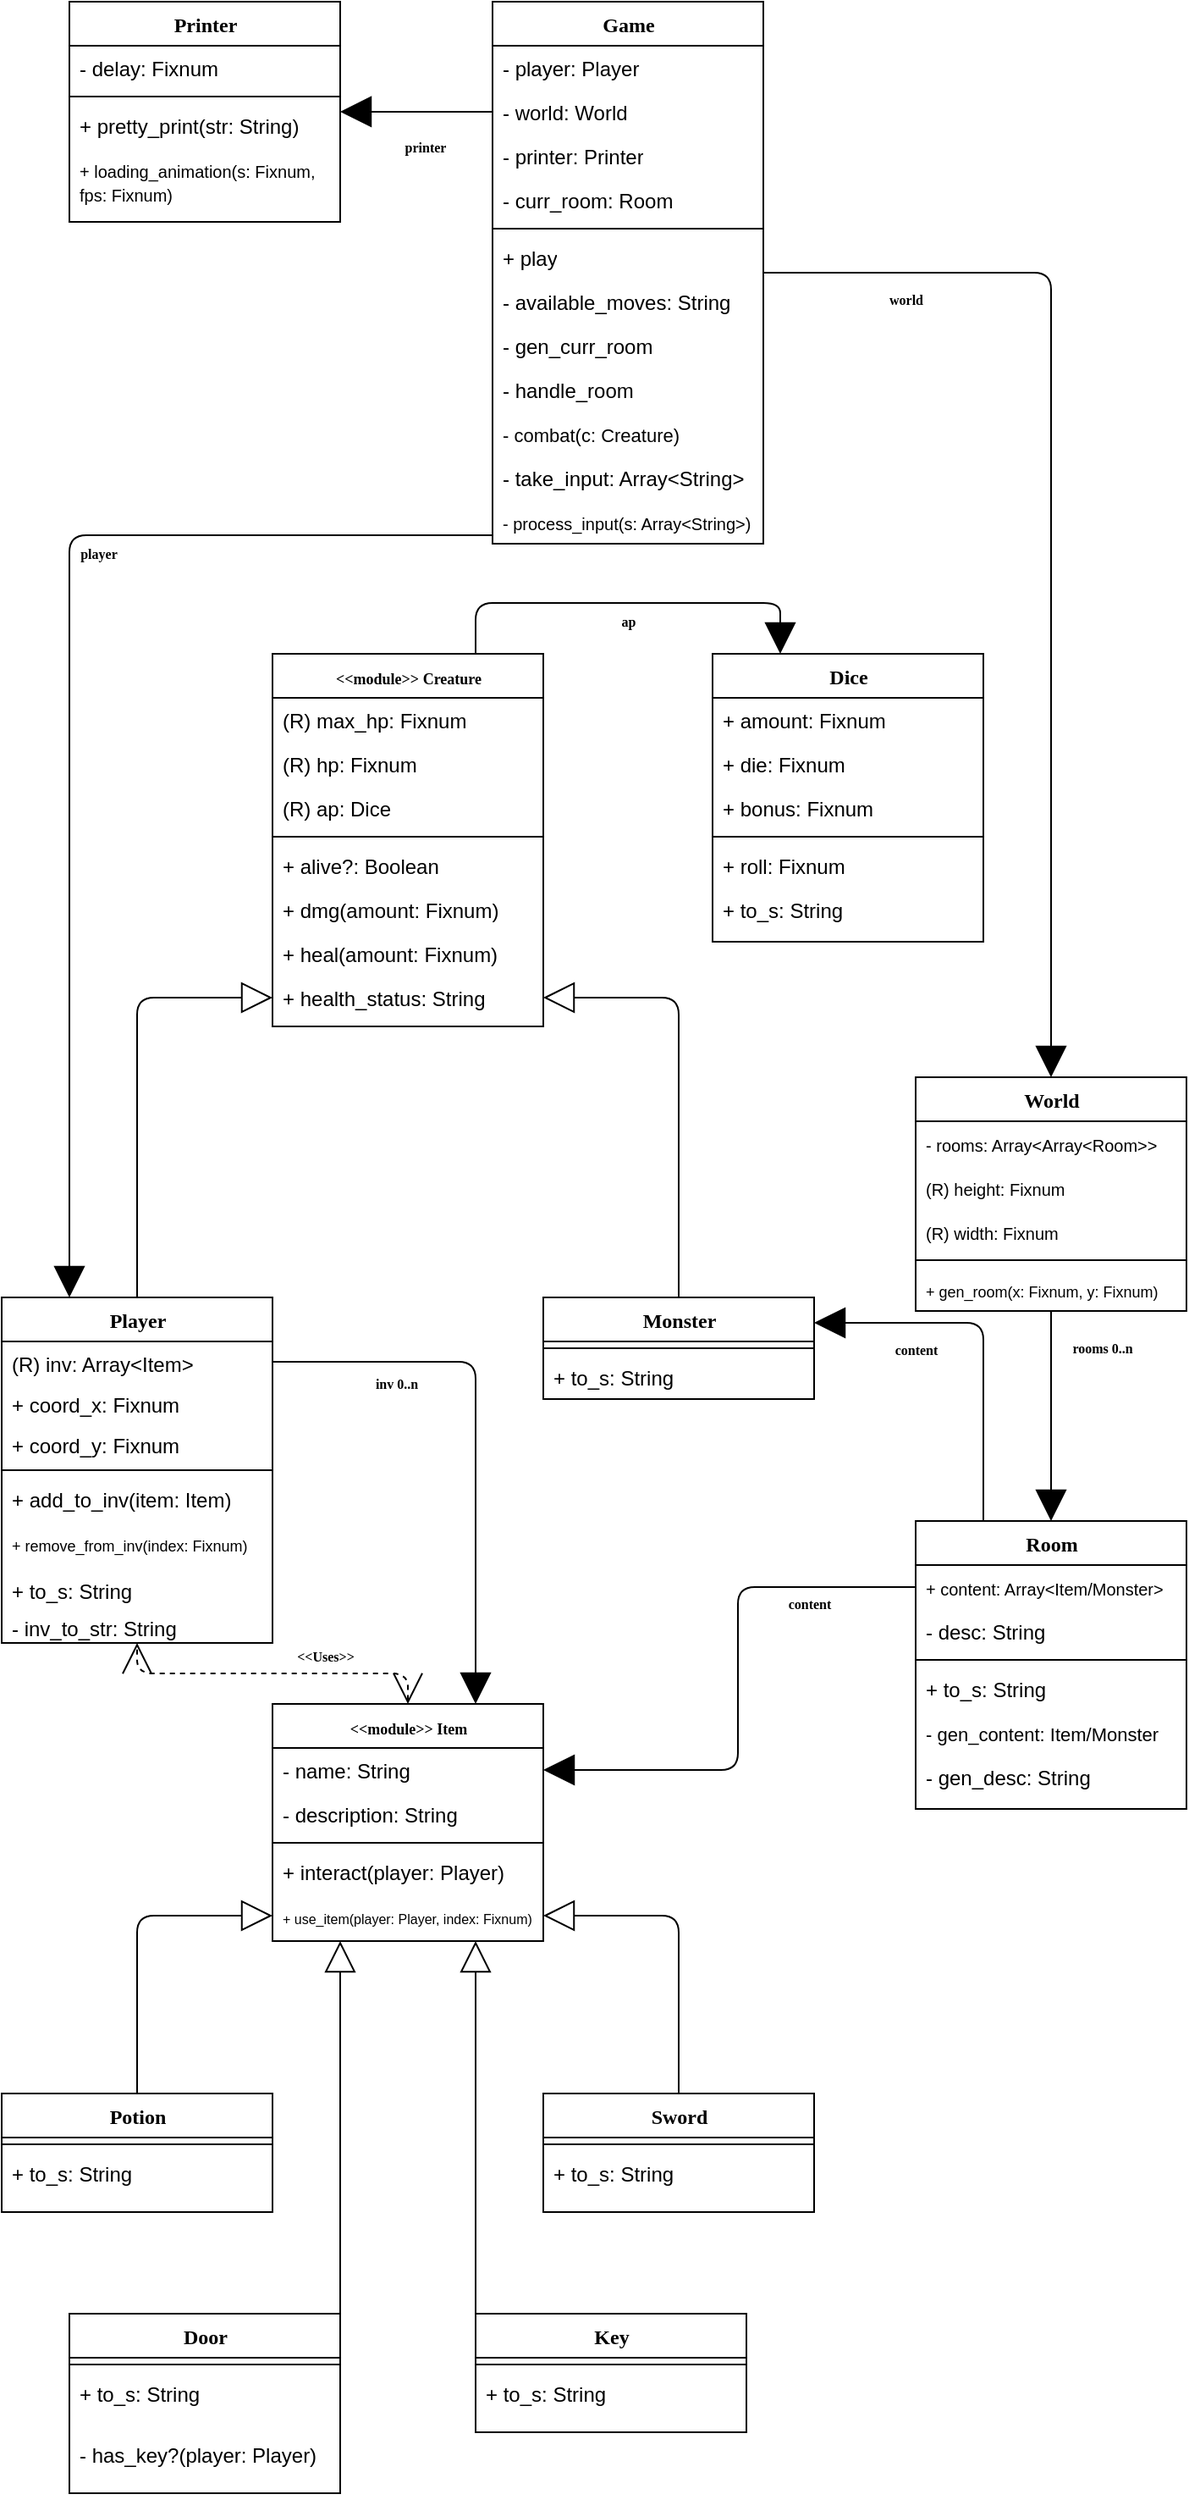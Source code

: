 <mxfile version="14.5.1" type="device"><diagram name="Page-1" id="9f46799a-70d6-7492-0946-bef42562c5a5"><mxGraphModel dx="1185" dy="685" grid="1" gridSize="10" guides="1" tooltips="1" connect="1" arrows="1" fold="1" page="1" pageScale="1" pageWidth="1100" pageHeight="850" background="none" math="0" shadow="0"><root><mxCell id="0"/><mxCell id="1" parent="0"/><mxCell id="byfzOSUpxjj3p3bPX52r-161" value="&lt;font style=&quot;font-size: 8px&quot;&gt;&lt;b&gt;ap&lt;/b&gt;&lt;/font&gt;" style="edgeStyle=orthogonalEdgeStyle;orthogonalLoop=1;jettySize=auto;html=1;exitX=0.75;exitY=0;exitDx=0;exitDy=0;entryX=0.25;entryY=0;entryDx=0;entryDy=0;labelBackgroundColor=none;fontFamily=Verdana;fontSize=12;startFill=0;endArrow=block;endFill=1;startSize=8;endSize=16;" parent="1" source="byfzOSUpxjj3p3bPX52r-2" target="byfzOSUpxjj3p3bPX52r-99" edge="1"><mxGeometry y="-10" relative="1" as="geometry"><mxPoint as="offset"/></mxGeometry></mxCell><mxCell id="byfzOSUpxjj3p3bPX52r-2" value="&lt;font style=&quot;font-size: 9px&quot;&gt;&amp;lt;&amp;lt;module&amp;gt;&amp;gt; Creature&lt;/font&gt;" style="swimlane;html=1;fontStyle=1;align=center;verticalAlign=top;childLayout=stackLayout;horizontal=1;startSize=26;horizontalStack=0;resizeParent=1;resizeLast=0;collapsible=1;marginBottom=0;swimlaneFillColor=#ffffff;rounded=0;shadow=0;comic=0;labelBackgroundColor=none;strokeWidth=1;fillColor=none;fontFamily=Verdana;fontSize=12" parent="1" vertex="1"><mxGeometry x="370" y="890" width="160" height="220" as="geometry"><mxRectangle x="370" y="890" width="120" height="30" as="alternateBounds"/></mxGeometry></mxCell><mxCell id="byfzOSUpxjj3p3bPX52r-3" value="(R) max_hp: Fixnum" style="text;html=1;strokeColor=none;fillColor=none;align=left;verticalAlign=top;spacingLeft=4;spacingRight=4;whiteSpace=wrap;overflow=hidden;rotatable=0;points=[[0,0.5],[1,0.5]];portConstraint=eastwest;" parent="byfzOSUpxjj3p3bPX52r-2" vertex="1"><mxGeometry y="26" width="160" height="26" as="geometry"/></mxCell><mxCell id="byfzOSUpxjj3p3bPX52r-4" value="(R) hp: Fixnum" style="text;html=1;strokeColor=none;fillColor=none;align=left;verticalAlign=top;spacingLeft=4;spacingRight=4;whiteSpace=wrap;overflow=hidden;rotatable=0;points=[[0,0.5],[1,0.5]];portConstraint=eastwest;" parent="byfzOSUpxjj3p3bPX52r-2" vertex="1"><mxGeometry y="52" width="160" height="26" as="geometry"/></mxCell><mxCell id="byfzOSUpxjj3p3bPX52r-11" value="(R) ap: Dice" style="text;html=1;strokeColor=none;fillColor=none;align=left;verticalAlign=top;spacingLeft=4;spacingRight=4;whiteSpace=wrap;overflow=hidden;rotatable=0;points=[[0,0.5],[1,0.5]];portConstraint=eastwest;" parent="byfzOSUpxjj3p3bPX52r-2" vertex="1"><mxGeometry y="78" width="160" height="26" as="geometry"/></mxCell><mxCell id="byfzOSUpxjj3p3bPX52r-5" value="" style="line;html=1;strokeWidth=1;fillColor=none;align=left;verticalAlign=middle;spacingTop=-1;spacingLeft=3;spacingRight=3;rotatable=0;labelPosition=right;points=[];portConstraint=eastwest;" parent="byfzOSUpxjj3p3bPX52r-2" vertex="1"><mxGeometry y="104" width="160" height="8" as="geometry"/></mxCell><mxCell id="byfzOSUpxjj3p3bPX52r-6" value="+ alive?: Boolean" style="text;html=1;strokeColor=none;fillColor=none;align=left;verticalAlign=top;spacingLeft=4;spacingRight=4;whiteSpace=wrap;overflow=hidden;rotatable=0;points=[[0,0.5],[1,0.5]];portConstraint=eastwest;" parent="byfzOSUpxjj3p3bPX52r-2" vertex="1"><mxGeometry y="112" width="160" height="26" as="geometry"/></mxCell><mxCell id="byfzOSUpxjj3p3bPX52r-7" value="+ dmg(amount: Fixnum)" style="text;html=1;strokeColor=none;fillColor=none;align=left;verticalAlign=top;spacingLeft=4;spacingRight=4;whiteSpace=wrap;overflow=hidden;rotatable=0;points=[[0,0.5],[1,0.5]];portConstraint=eastwest;" parent="byfzOSUpxjj3p3bPX52r-2" vertex="1"><mxGeometry y="138" width="160" height="26" as="geometry"/></mxCell><mxCell id="byfzOSUpxjj3p3bPX52r-12" value="+ heal(amount: Fixnum)" style="text;html=1;strokeColor=none;fillColor=none;align=left;verticalAlign=top;spacingLeft=4;spacingRight=4;whiteSpace=wrap;overflow=hidden;rotatable=0;points=[[0,0.5],[1,0.5]];portConstraint=eastwest;" parent="byfzOSUpxjj3p3bPX52r-2" vertex="1"><mxGeometry y="164" width="160" height="26" as="geometry"/></mxCell><mxCell id="byfzOSUpxjj3p3bPX52r-16" value="+ health_status: String" style="text;html=1;strokeColor=none;fillColor=none;align=left;verticalAlign=top;spacingLeft=4;spacingRight=4;whiteSpace=wrap;overflow=hidden;rotatable=0;points=[[0,0.5],[1,0.5]];portConstraint=eastwest;" parent="byfzOSUpxjj3p3bPX52r-2" vertex="1"><mxGeometry y="190" width="160" height="26" as="geometry"/></mxCell><mxCell id="byfzOSUpxjj3p3bPX52r-54" style="edgeStyle=orthogonalEdgeStyle;orthogonalLoop=1;jettySize=auto;html=1;exitX=0.5;exitY=0;exitDx=0;exitDy=0;entryX=0;entryY=0.5;entryDx=0;entryDy=0;labelBackgroundColor=none;fontFamily=Verdana;fontSize=12;startFill=0;endArrow=block;endFill=0;startSize=8;endSize=16;" parent="1" source="byfzOSUpxjj3p3bPX52r-44" target="byfzOSUpxjj3p3bPX52r-16" edge="1"><mxGeometry relative="1" as="geometry"/></mxCell><mxCell id="byfzOSUpxjj3p3bPX52r-44" value="Player" style="swimlane;html=1;fontStyle=1;align=center;verticalAlign=top;childLayout=stackLayout;horizontal=1;startSize=26;horizontalStack=0;resizeParent=1;resizeLast=0;collapsible=1;marginBottom=0;swimlaneFillColor=#ffffff;rounded=0;shadow=0;comic=0;labelBackgroundColor=none;strokeWidth=1;fillColor=none;fontFamily=Verdana;fontSize=12" parent="1" vertex="1"><mxGeometry x="210" y="1270" width="160" height="204" as="geometry"><mxRectangle x="210" y="1270" width="110" height="26" as="alternateBounds"/></mxGeometry></mxCell><mxCell id="byfzOSUpxjj3p3bPX52r-95" value="(R) inv: Array&amp;lt;Item&amp;gt;" style="text;html=1;strokeColor=none;fillColor=none;align=left;verticalAlign=top;spacingLeft=4;spacingRight=4;whiteSpace=wrap;overflow=hidden;rotatable=0;points=[[0,0.5],[1,0.5]];portConstraint=eastwest;" parent="byfzOSUpxjj3p3bPX52r-44" vertex="1"><mxGeometry y="26" width="160" height="24" as="geometry"/></mxCell><mxCell id="byfzOSUpxjj3p3bPX52r-150" value="+ coord_x: Fixnum" style="text;html=1;strokeColor=none;fillColor=none;align=left;verticalAlign=top;spacingLeft=4;spacingRight=4;whiteSpace=wrap;overflow=hidden;rotatable=0;points=[[0,0.5],[1,0.5]];portConstraint=eastwest;" parent="byfzOSUpxjj3p3bPX52r-44" vertex="1"><mxGeometry y="50" width="160" height="24" as="geometry"/></mxCell><mxCell id="byfzOSUpxjj3p3bPX52r-151" value="+ coord_y: Fixnum" style="text;html=1;strokeColor=none;fillColor=none;align=left;verticalAlign=top;spacingLeft=4;spacingRight=4;whiteSpace=wrap;overflow=hidden;rotatable=0;points=[[0,0.5],[1,0.5]];portConstraint=eastwest;" parent="byfzOSUpxjj3p3bPX52r-44" vertex="1"><mxGeometry y="74" width="160" height="24" as="geometry"/></mxCell><mxCell id="byfzOSUpxjj3p3bPX52r-49" value="" style="line;html=1;strokeWidth=1;fillColor=none;align=left;verticalAlign=middle;spacingTop=-1;spacingLeft=3;spacingRight=3;rotatable=0;labelPosition=right;points=[];portConstraint=eastwest;" parent="byfzOSUpxjj3p3bPX52r-44" vertex="1"><mxGeometry y="98" width="160" height="8" as="geometry"/></mxCell><mxCell id="byfzOSUpxjj3p3bPX52r-93" value="+ add_to_inv(item: Item)" style="text;html=1;strokeColor=none;fillColor=none;align=left;verticalAlign=top;spacingLeft=4;spacingRight=4;whiteSpace=wrap;overflow=hidden;rotatable=0;points=[[0,0.5],[1,0.5]];portConstraint=eastwest;" parent="byfzOSUpxjj3p3bPX52r-44" vertex="1"><mxGeometry y="106" width="160" height="26" as="geometry"/></mxCell><mxCell id="byfzOSUpxjj3p3bPX52r-96" value="&lt;font style=&quot;font-size: 9px&quot;&gt;+ remove_from_inv(index: Fixnum)&lt;/font&gt;" style="text;html=1;strokeColor=none;fillColor=none;align=left;verticalAlign=top;spacingLeft=4;spacingRight=4;whiteSpace=wrap;overflow=hidden;rotatable=0;points=[[0,0.5],[1,0.5]];portConstraint=eastwest;" parent="byfzOSUpxjj3p3bPX52r-44" vertex="1"><mxGeometry y="132" width="160" height="28" as="geometry"/></mxCell><mxCell id="byfzOSUpxjj3p3bPX52r-50" value="+ to_s: String" style="text;html=1;strokeColor=none;fillColor=none;align=left;verticalAlign=top;spacingLeft=4;spacingRight=4;whiteSpace=wrap;overflow=hidden;rotatable=0;points=[[0,0.5],[1,0.5]];portConstraint=eastwest;" parent="byfzOSUpxjj3p3bPX52r-44" vertex="1"><mxGeometry y="160" width="160" height="22" as="geometry"/></mxCell><mxCell id="dRWVpi3BD80HJ6a36r3o-6" value="- inv_to_str: String" style="text;html=1;strokeColor=none;fillColor=none;align=left;verticalAlign=top;spacingLeft=4;spacingRight=4;whiteSpace=wrap;overflow=hidden;rotatable=0;points=[[0,0.5],[1,0.5]];portConstraint=eastwest;" vertex="1" parent="byfzOSUpxjj3p3bPX52r-44"><mxGeometry y="182" width="160" height="22" as="geometry"/></mxCell><mxCell id="byfzOSUpxjj3p3bPX52r-56" style="edgeStyle=orthogonalEdgeStyle;orthogonalLoop=1;jettySize=auto;html=1;exitX=0.5;exitY=0;exitDx=0;exitDy=0;entryX=1;entryY=0.5;entryDx=0;entryDy=0;labelBackgroundColor=none;fontFamily=Verdana;fontSize=12;startFill=0;endArrow=block;endFill=0;startSize=8;endSize=16;" parent="1" source="byfzOSUpxjj3p3bPX52r-51" target="byfzOSUpxjj3p3bPX52r-16" edge="1"><mxGeometry relative="1" as="geometry"/></mxCell><mxCell id="byfzOSUpxjj3p3bPX52r-51" value="Monster" style="swimlane;html=1;fontStyle=1;align=center;verticalAlign=top;childLayout=stackLayout;horizontal=1;startSize=26;horizontalStack=0;resizeParent=1;resizeLast=0;collapsible=1;marginBottom=0;swimlaneFillColor=#ffffff;rounded=0;shadow=0;comic=0;labelBackgroundColor=none;strokeWidth=1;fillColor=none;fontFamily=Verdana;fontSize=12" parent="1" vertex="1"><mxGeometry x="530" y="1270" width="160" height="60" as="geometry"><mxRectangle x="530" y="1270" width="110" height="26" as="alternateBounds"/></mxGeometry></mxCell><mxCell id="byfzOSUpxjj3p3bPX52r-52" value="" style="line;html=1;strokeWidth=1;fillColor=none;align=left;verticalAlign=middle;spacingTop=-1;spacingLeft=3;spacingRight=3;rotatable=0;labelPosition=right;points=[];portConstraint=eastwest;" parent="byfzOSUpxjj3p3bPX52r-51" vertex="1"><mxGeometry y="26" width="160" height="8" as="geometry"/></mxCell><mxCell id="byfzOSUpxjj3p3bPX52r-53" value="+ to_s: String" style="text;html=1;strokeColor=none;fillColor=none;align=left;verticalAlign=top;spacingLeft=4;spacingRight=4;whiteSpace=wrap;overflow=hidden;rotatable=0;points=[[0,0.5],[1,0.5]];portConstraint=eastwest;" parent="byfzOSUpxjj3p3bPX52r-51" vertex="1"><mxGeometry y="34" width="160" height="26" as="geometry"/></mxCell><mxCell id="byfzOSUpxjj3p3bPX52r-58" value="&lt;font style=&quot;font-size: 9px&quot;&gt;&amp;lt;&amp;lt;module&amp;gt;&amp;gt; Item&lt;/font&gt;" style="swimlane;html=1;fontStyle=1;align=center;verticalAlign=top;childLayout=stackLayout;horizontal=1;startSize=26;horizontalStack=0;resizeParent=1;resizeLast=0;collapsible=1;marginBottom=0;swimlaneFillColor=#ffffff;rounded=0;shadow=0;comic=0;labelBackgroundColor=none;strokeWidth=1;fillColor=none;fontFamily=Verdana;fontSize=12" parent="1" vertex="1"><mxGeometry x="370" y="1510" width="160" height="140" as="geometry"><mxRectangle x="370" y="1500" width="120" height="30" as="alternateBounds"/></mxGeometry></mxCell><mxCell id="byfzOSUpxjj3p3bPX52r-59" value="- name: String" style="text;html=1;strokeColor=none;fillColor=none;align=left;verticalAlign=top;spacingLeft=4;spacingRight=4;whiteSpace=wrap;overflow=hidden;rotatable=0;points=[[0,0.5],[1,0.5]];portConstraint=eastwest;" parent="byfzOSUpxjj3p3bPX52r-58" vertex="1"><mxGeometry y="26" width="160" height="26" as="geometry"/></mxCell><mxCell id="byfzOSUpxjj3p3bPX52r-60" value="- description: String" style="text;html=1;strokeColor=none;fillColor=none;align=left;verticalAlign=top;spacingLeft=4;spacingRight=4;whiteSpace=wrap;overflow=hidden;rotatable=0;points=[[0,0.5],[1,0.5]];portConstraint=eastwest;" parent="byfzOSUpxjj3p3bPX52r-58" vertex="1"><mxGeometry y="52" width="160" height="26" as="geometry"/></mxCell><mxCell id="byfzOSUpxjj3p3bPX52r-62" value="" style="line;html=1;strokeWidth=1;fillColor=none;align=left;verticalAlign=middle;spacingTop=-1;spacingLeft=3;spacingRight=3;rotatable=0;labelPosition=right;points=[];portConstraint=eastwest;" parent="byfzOSUpxjj3p3bPX52r-58" vertex="1"><mxGeometry y="78" width="160" height="8" as="geometry"/></mxCell><mxCell id="byfzOSUpxjj3p3bPX52r-63" value="+ interact(player: Player)" style="text;html=1;strokeColor=none;fillColor=none;align=left;verticalAlign=top;spacingLeft=4;spacingRight=4;whiteSpace=wrap;overflow=hidden;rotatable=0;points=[[0,0.5],[1,0.5]];portConstraint=eastwest;" parent="byfzOSUpxjj3p3bPX52r-58" vertex="1"><mxGeometry y="86" width="160" height="26" as="geometry"/></mxCell><mxCell id="byfzOSUpxjj3p3bPX52r-64" value="&lt;font style=&quot;font-size: 8px&quot;&gt;+ use_item(player: Player, index: Fixnum)&lt;/font&gt;" style="text;html=1;strokeColor=none;fillColor=none;align=left;verticalAlign=top;spacingLeft=4;spacingRight=4;whiteSpace=wrap;overflow=hidden;rotatable=0;points=[[0,0.5],[1,0.5]];portConstraint=eastwest;" parent="byfzOSUpxjj3p3bPX52r-58" vertex="1"><mxGeometry y="112" width="160" height="26" as="geometry"/></mxCell><mxCell id="byfzOSUpxjj3p3bPX52r-79" style="edgeStyle=orthogonalEdgeStyle;orthogonalLoop=1;jettySize=auto;html=1;exitX=0.5;exitY=0;exitDx=0;exitDy=0;entryX=0;entryY=0.5;entryDx=0;entryDy=0;labelBackgroundColor=none;fontFamily=Verdana;fontSize=12;startFill=0;endArrow=block;endFill=0;startSize=8;endSize=16;" parent="1" source="byfzOSUpxjj3p3bPX52r-71" target="byfzOSUpxjj3p3bPX52r-64" edge="1"><mxGeometry relative="1" as="geometry"/></mxCell><mxCell id="byfzOSUpxjj3p3bPX52r-71" value="Potion" style="swimlane;html=1;fontStyle=1;align=center;verticalAlign=top;childLayout=stackLayout;horizontal=1;startSize=26;horizontalStack=0;resizeParent=1;resizeLast=0;collapsible=1;marginBottom=0;swimlaneFillColor=#ffffff;rounded=0;shadow=0;comic=0;labelBackgroundColor=none;strokeWidth=1;fillColor=none;fontFamily=Verdana;fontSize=12" parent="1" vertex="1"><mxGeometry x="210" y="1740" width="160" height="70" as="geometry"><mxRectangle x="210" y="1740" width="110" height="26" as="alternateBounds"/></mxGeometry></mxCell><mxCell id="byfzOSUpxjj3p3bPX52r-72" value="" style="line;html=1;strokeWidth=1;fillColor=none;align=left;verticalAlign=middle;spacingTop=-1;spacingLeft=3;spacingRight=3;rotatable=0;labelPosition=right;points=[];portConstraint=eastwest;" parent="byfzOSUpxjj3p3bPX52r-71" vertex="1"><mxGeometry y="26" width="160" height="8" as="geometry"/></mxCell><mxCell id="byfzOSUpxjj3p3bPX52r-73" value="+ to_s: String" style="text;html=1;strokeColor=none;fillColor=none;align=left;verticalAlign=top;spacingLeft=4;spacingRight=4;whiteSpace=wrap;overflow=hidden;rotatable=0;points=[[0,0.5],[1,0.5]];portConstraint=eastwest;" parent="byfzOSUpxjj3p3bPX52r-71" vertex="1"><mxGeometry y="34" width="160" height="36" as="geometry"/></mxCell><mxCell id="byfzOSUpxjj3p3bPX52r-80" style="edgeStyle=orthogonalEdgeStyle;orthogonalLoop=1;jettySize=auto;html=1;exitX=0.5;exitY=0;exitDx=0;exitDy=0;entryX=1;entryY=0.5;entryDx=0;entryDy=0;labelBackgroundColor=none;fontFamily=Verdana;fontSize=12;startFill=0;endArrow=block;endFill=0;startSize=8;endSize=16;" parent="1" source="byfzOSUpxjj3p3bPX52r-75" target="byfzOSUpxjj3p3bPX52r-64" edge="1"><mxGeometry relative="1" as="geometry"/></mxCell><mxCell id="byfzOSUpxjj3p3bPX52r-75" value="Sword" style="swimlane;html=1;fontStyle=1;align=center;verticalAlign=top;childLayout=stackLayout;horizontal=1;startSize=26;horizontalStack=0;resizeParent=1;resizeLast=0;collapsible=1;marginBottom=0;swimlaneFillColor=#ffffff;rounded=0;shadow=0;comic=0;labelBackgroundColor=none;strokeWidth=1;fillColor=none;fontFamily=Verdana;fontSize=12" parent="1" vertex="1"><mxGeometry x="530" y="1740" width="160" height="70" as="geometry"><mxRectangle x="530" y="1740" width="110" height="26" as="alternateBounds"/></mxGeometry></mxCell><mxCell id="byfzOSUpxjj3p3bPX52r-76" value="" style="line;html=1;strokeWidth=1;fillColor=none;align=left;verticalAlign=middle;spacingTop=-1;spacingLeft=3;spacingRight=3;rotatable=0;labelPosition=right;points=[];portConstraint=eastwest;" parent="byfzOSUpxjj3p3bPX52r-75" vertex="1"><mxGeometry y="26" width="160" height="8" as="geometry"/></mxCell><mxCell id="byfzOSUpxjj3p3bPX52r-77" value="+ to_s: String" style="text;html=1;strokeColor=none;fillColor=none;align=left;verticalAlign=top;spacingLeft=4;spacingRight=4;whiteSpace=wrap;overflow=hidden;rotatable=0;points=[[0,0.5],[1,0.5]];portConstraint=eastwest;" parent="byfzOSUpxjj3p3bPX52r-75" vertex="1"><mxGeometry y="34" width="160" height="36" as="geometry"/></mxCell><mxCell id="byfzOSUpxjj3p3bPX52r-99" value="&lt;font style=&quot;font-size: 12px&quot;&gt;Dice&lt;/font&gt;" style="swimlane;html=1;fontStyle=1;align=center;verticalAlign=top;childLayout=stackLayout;horizontal=1;startSize=26;horizontalStack=0;resizeParent=1;resizeLast=0;collapsible=1;marginBottom=0;swimlaneFillColor=#ffffff;rounded=0;shadow=0;comic=0;labelBackgroundColor=none;strokeWidth=1;fillColor=none;fontFamily=Verdana;fontSize=12" parent="1" vertex="1"><mxGeometry x="630" y="890" width="160" height="170" as="geometry"><mxRectangle x="630" y="890" width="120" height="30" as="alternateBounds"/></mxGeometry></mxCell><mxCell id="byfzOSUpxjj3p3bPX52r-100" value="+ amount: Fixnum" style="text;html=1;strokeColor=none;fillColor=none;align=left;verticalAlign=top;spacingLeft=4;spacingRight=4;whiteSpace=wrap;overflow=hidden;rotatable=0;points=[[0,0.5],[1,0.5]];portConstraint=eastwest;" parent="byfzOSUpxjj3p3bPX52r-99" vertex="1"><mxGeometry y="26" width="160" height="26" as="geometry"/></mxCell><mxCell id="byfzOSUpxjj3p3bPX52r-101" value="+ die: Fixnum" style="text;html=1;strokeColor=none;fillColor=none;align=left;verticalAlign=top;spacingLeft=4;spacingRight=4;whiteSpace=wrap;overflow=hidden;rotatable=0;points=[[0,0.5],[1,0.5]];portConstraint=eastwest;" parent="byfzOSUpxjj3p3bPX52r-99" vertex="1"><mxGeometry y="52" width="160" height="26" as="geometry"/></mxCell><mxCell id="byfzOSUpxjj3p3bPX52r-102" value="+ bonus: Fixnum" style="text;html=1;strokeColor=none;fillColor=none;align=left;verticalAlign=top;spacingLeft=4;spacingRight=4;whiteSpace=wrap;overflow=hidden;rotatable=0;points=[[0,0.5],[1,0.5]];portConstraint=eastwest;" parent="byfzOSUpxjj3p3bPX52r-99" vertex="1"><mxGeometry y="78" width="160" height="26" as="geometry"/></mxCell><mxCell id="byfzOSUpxjj3p3bPX52r-103" value="" style="line;html=1;strokeWidth=1;fillColor=none;align=left;verticalAlign=middle;spacingTop=-1;spacingLeft=3;spacingRight=3;rotatable=0;labelPosition=right;points=[];portConstraint=eastwest;" parent="byfzOSUpxjj3p3bPX52r-99" vertex="1"><mxGeometry y="104" width="160" height="8" as="geometry"/></mxCell><mxCell id="byfzOSUpxjj3p3bPX52r-104" value="+ roll: Fixnum" style="text;html=1;strokeColor=none;fillColor=none;align=left;verticalAlign=top;spacingLeft=4;spacingRight=4;whiteSpace=wrap;overflow=hidden;rotatable=0;points=[[0,0.5],[1,0.5]];portConstraint=eastwest;" parent="byfzOSUpxjj3p3bPX52r-99" vertex="1"><mxGeometry y="112" width="160" height="26" as="geometry"/></mxCell><mxCell id="byfzOSUpxjj3p3bPX52r-105" value="+ to_s: String" style="text;html=1;strokeColor=none;fillColor=none;align=left;verticalAlign=top;spacingLeft=4;spacingRight=4;whiteSpace=wrap;overflow=hidden;rotatable=0;points=[[0,0.5],[1,0.5]];portConstraint=eastwest;" parent="byfzOSUpxjj3p3bPX52r-99" vertex="1"><mxGeometry y="138" width="160" height="26" as="geometry"/></mxCell><mxCell id="byfzOSUpxjj3p3bPX52r-116" value="&lt;font style=&quot;font-size: 8px&quot;&gt;&lt;b&gt;inv 0..n&lt;/b&gt;&lt;/font&gt;" style="edgeStyle=orthogonalEdgeStyle;orthogonalLoop=1;jettySize=auto;html=1;exitX=1;exitY=0.5;exitDx=0;exitDy=0;entryX=0.75;entryY=0;entryDx=0;entryDy=0;labelBackgroundColor=none;fontFamily=Verdana;fontSize=12;startFill=0;endArrow=block;endFill=1;startSize=8;endSize=16;" parent="1" source="byfzOSUpxjj3p3bPX52r-95" target="byfzOSUpxjj3p3bPX52r-58" edge="1"><mxGeometry x="-0.551" y="-12" relative="1" as="geometry"><mxPoint as="offset"/></mxGeometry></mxCell><mxCell id="byfzOSUpxjj3p3bPX52r-125" value="&lt;b&gt;&lt;font style=&quot;font-size: 8px&quot;&gt;content&lt;/font&gt;&lt;/b&gt;" style="edgeStyle=orthogonalEdgeStyle;orthogonalLoop=1;jettySize=auto;html=1;exitX=0.25;exitY=0;exitDx=0;exitDy=0;entryX=1;entryY=0.25;entryDx=0;entryDy=0;labelBackgroundColor=none;fontFamily=Verdana;fontSize=12;startFill=0;endArrow=block;endFill=1;startSize=8;endSize=16;" parent="1" source="byfzOSUpxjj3p3bPX52r-117" target="byfzOSUpxjj3p3bPX52r-51" edge="1"><mxGeometry x="0.447" y="15" relative="1" as="geometry"><mxPoint as="offset"/></mxGeometry></mxCell><mxCell id="byfzOSUpxjj3p3bPX52r-117" value="&lt;font style=&quot;font-size: 12px&quot;&gt;Room&lt;/font&gt;" style="swimlane;html=1;fontStyle=1;align=center;verticalAlign=top;childLayout=stackLayout;horizontal=1;startSize=26;horizontalStack=0;resizeParent=1;resizeLast=0;collapsible=1;marginBottom=0;swimlaneFillColor=#ffffff;rounded=0;shadow=0;comic=0;labelBackgroundColor=none;strokeWidth=1;fillColor=none;fontFamily=Verdana;fontSize=12" parent="1" vertex="1"><mxGeometry x="750" y="1402" width="160" height="170" as="geometry"><mxRectangle x="750" y="1402" width="120" height="30" as="alternateBounds"/></mxGeometry></mxCell><mxCell id="byfzOSUpxjj3p3bPX52r-118" value="&lt;font style=&quot;font-size: 10px&quot;&gt;+ content: Array&amp;lt;Item/Monster&amp;gt;&lt;/font&gt;" style="text;html=1;strokeColor=none;fillColor=none;align=left;verticalAlign=top;spacingLeft=4;spacingRight=4;whiteSpace=wrap;overflow=hidden;rotatable=0;points=[[0,0.5],[1,0.5]];portConstraint=eastwest;" parent="byfzOSUpxjj3p3bPX52r-117" vertex="1"><mxGeometry y="26" width="160" height="26" as="geometry"/></mxCell><mxCell id="byfzOSUpxjj3p3bPX52r-119" value="- desc: String" style="text;html=1;strokeColor=none;fillColor=none;align=left;verticalAlign=top;spacingLeft=4;spacingRight=4;whiteSpace=wrap;overflow=hidden;rotatable=0;points=[[0,0.5],[1,0.5]];portConstraint=eastwest;" parent="byfzOSUpxjj3p3bPX52r-117" vertex="1"><mxGeometry y="52" width="160" height="26" as="geometry"/></mxCell><mxCell id="byfzOSUpxjj3p3bPX52r-121" value="" style="line;html=1;strokeWidth=1;fillColor=none;align=left;verticalAlign=middle;spacingTop=-1;spacingLeft=3;spacingRight=3;rotatable=0;labelPosition=right;points=[];portConstraint=eastwest;" parent="byfzOSUpxjj3p3bPX52r-117" vertex="1"><mxGeometry y="78" width="160" height="8" as="geometry"/></mxCell><mxCell id="byfzOSUpxjj3p3bPX52r-122" value="+ to_s: String" style="text;html=1;strokeColor=none;fillColor=none;align=left;verticalAlign=top;spacingLeft=4;spacingRight=4;whiteSpace=wrap;overflow=hidden;rotatable=0;points=[[0,0.5],[1,0.5]];portConstraint=eastwest;" parent="byfzOSUpxjj3p3bPX52r-117" vertex="1"><mxGeometry y="86" width="160" height="26" as="geometry"/></mxCell><mxCell id="byfzOSUpxjj3p3bPX52r-123" value="&lt;font style=&quot;font-size: 11px&quot;&gt;- gen_content: Item/Monster&lt;/font&gt;" style="text;html=1;strokeColor=none;fillColor=none;align=left;verticalAlign=top;spacingLeft=4;spacingRight=4;whiteSpace=wrap;overflow=hidden;rotatable=0;points=[[0,0.5],[1,0.5]];portConstraint=eastwest;" parent="byfzOSUpxjj3p3bPX52r-117" vertex="1"><mxGeometry y="112" width="160" height="26" as="geometry"/></mxCell><mxCell id="byfzOSUpxjj3p3bPX52r-124" value="- gen_desc: String" style="text;html=1;strokeColor=none;fillColor=none;align=left;verticalAlign=top;spacingLeft=4;spacingRight=4;whiteSpace=wrap;overflow=hidden;rotatable=0;points=[[0,0.5],[1,0.5]];portConstraint=eastwest;" parent="byfzOSUpxjj3p3bPX52r-117" vertex="1"><mxGeometry y="138" width="160" height="26" as="geometry"/></mxCell><mxCell id="byfzOSUpxjj3p3bPX52r-126" value="&lt;font style=&quot;font-size: 8px&quot;&gt;&lt;b&gt;content&amp;nbsp;&lt;/b&gt;&lt;/font&gt;" style="edgeStyle=orthogonalEdgeStyle;orthogonalLoop=1;jettySize=auto;html=1;exitX=0;exitY=0.5;exitDx=0;exitDy=0;entryX=1;entryY=0.5;entryDx=0;entryDy=0;labelBackgroundColor=none;fontFamily=Verdana;fontSize=12;startFill=0;endArrow=block;endFill=1;startSize=8;endSize=16;" parent="1" source="byfzOSUpxjj3p3bPX52r-118" target="byfzOSUpxjj3p3bPX52r-59" edge="1"><mxGeometry x="-0.623" y="9" relative="1" as="geometry"><mxPoint as="offset"/></mxGeometry></mxCell><mxCell id="byfzOSUpxjj3p3bPX52r-134" style="edgeStyle=orthogonalEdgeStyle;orthogonalLoop=1;jettySize=auto;html=1;entryX=0.5;entryY=0;entryDx=0;entryDy=0;labelBackgroundColor=none;fontFamily=Verdana;fontSize=12;startFill=0;endArrow=block;endFill=1;startSize=8;endSize=16;" parent="1" source="byfzOSUpxjj3p3bPX52r-127" target="byfzOSUpxjj3p3bPX52r-117" edge="1"><mxGeometry relative="1" as="geometry"/></mxCell><mxCell id="byfzOSUpxjj3p3bPX52r-135" value="&lt;b&gt;&lt;font style=&quot;font-size: 8px&quot;&gt;rooms 0..n&lt;/font&gt;&lt;/b&gt;" style="edgeLabel;html=1;align=center;verticalAlign=middle;resizable=0;points=[];fontSize=12;fontFamily=Verdana;" parent="byfzOSUpxjj3p3bPX52r-134" vertex="1" connectable="0"><mxGeometry x="-0.658" y="1" relative="1" as="geometry"><mxPoint x="29" as="offset"/></mxGeometry></mxCell><mxCell id="byfzOSUpxjj3p3bPX52r-127" value="&lt;font style=&quot;font-size: 12px&quot;&gt;World&lt;/font&gt;" style="swimlane;html=1;fontStyle=1;align=center;verticalAlign=top;childLayout=stackLayout;horizontal=1;startSize=26;horizontalStack=0;resizeParent=1;resizeLast=0;collapsible=1;marginBottom=0;swimlaneFillColor=#ffffff;rounded=0;shadow=0;comic=0;labelBackgroundColor=none;strokeWidth=1;fillColor=none;fontFamily=Verdana;fontSize=12" parent="1" vertex="1"><mxGeometry x="750" y="1140" width="160" height="138" as="geometry"><mxRectangle x="750" y="1140" width="120" height="30" as="alternateBounds"/></mxGeometry></mxCell><mxCell id="byfzOSUpxjj3p3bPX52r-128" value="&lt;font style=&quot;font-size: 10px&quot;&gt;- rooms: Array&amp;lt;Array&amp;lt;Room&amp;gt;&amp;gt;&lt;/font&gt;" style="text;html=1;strokeColor=none;fillColor=none;align=left;verticalAlign=top;spacingLeft=4;spacingRight=4;whiteSpace=wrap;overflow=hidden;rotatable=0;points=[[0,0.5],[1,0.5]];portConstraint=eastwest;" parent="byfzOSUpxjj3p3bPX52r-127" vertex="1"><mxGeometry y="26" width="160" height="26" as="geometry"/></mxCell><mxCell id="dRWVpi3BD80HJ6a36r3o-8" value="&lt;font style=&quot;font-size: 10px&quot;&gt;(R) height: Fixnum&lt;/font&gt;" style="text;html=1;strokeColor=none;fillColor=none;align=left;verticalAlign=top;spacingLeft=4;spacingRight=4;whiteSpace=wrap;overflow=hidden;rotatable=0;points=[[0,0.5],[1,0.5]];portConstraint=eastwest;" vertex="1" parent="byfzOSUpxjj3p3bPX52r-127"><mxGeometry y="52" width="160" height="26" as="geometry"/></mxCell><mxCell id="dRWVpi3BD80HJ6a36r3o-9" value="&lt;font style=&quot;font-size: 10px&quot;&gt;(R) width: Fixnum&lt;/font&gt;" style="text;html=1;strokeColor=none;fillColor=none;align=left;verticalAlign=top;spacingLeft=4;spacingRight=4;whiteSpace=wrap;overflow=hidden;rotatable=0;points=[[0,0.5],[1,0.5]];portConstraint=eastwest;" vertex="1" parent="byfzOSUpxjj3p3bPX52r-127"><mxGeometry y="78" width="160" height="26" as="geometry"/></mxCell><mxCell id="byfzOSUpxjj3p3bPX52r-130" value="" style="line;html=1;strokeWidth=1;fillColor=none;align=left;verticalAlign=middle;spacingTop=-1;spacingLeft=3;spacingRight=3;rotatable=0;labelPosition=right;points=[];portConstraint=eastwest;" parent="byfzOSUpxjj3p3bPX52r-127" vertex="1"><mxGeometry y="104" width="160" height="8" as="geometry"/></mxCell><mxCell id="byfzOSUpxjj3p3bPX52r-132" value="&lt;font style=&quot;font-size: 9px&quot;&gt;+ gen_room(x: Fixnum, y: Fixnum)&lt;/font&gt;" style="text;html=1;strokeColor=none;fillColor=none;align=left;verticalAlign=top;spacingLeft=4;spacingRight=4;whiteSpace=wrap;overflow=hidden;rotatable=0;points=[[0,0.5],[1,0.5]];portConstraint=eastwest;" parent="byfzOSUpxjj3p3bPX52r-127" vertex="1"><mxGeometry y="112" width="160" height="26" as="geometry"/></mxCell><mxCell id="byfzOSUpxjj3p3bPX52r-166" value="&lt;font style=&quot;font-size: 8px&quot;&gt;&lt;b&gt;player&lt;/b&gt;&lt;/font&gt;" style="edgeStyle=orthogonalEdgeStyle;orthogonalLoop=1;jettySize=auto;html=1;entryX=0.25;entryY=0;entryDx=0;entryDy=0;labelBackgroundColor=none;fontFamily=Verdana;fontSize=12;startFill=0;endArrow=block;endFill=1;startSize=8;endSize=16;" parent="1" source="byfzOSUpxjj3p3bPX52r-139" target="byfzOSUpxjj3p3bPX52r-44" edge="1"><mxGeometry x="-0.333" y="10" relative="1" as="geometry"><Array as="points"><mxPoint x="580" y="820"/><mxPoint x="250" y="820"/></Array><mxPoint as="offset"/></mxGeometry></mxCell><mxCell id="byfzOSUpxjj3p3bPX52r-167" value="&lt;font style=&quot;font-size: 8px&quot;&gt;&lt;b&gt;world&lt;/b&gt;&lt;/font&gt;" style="edgeStyle=orthogonalEdgeStyle;orthogonalLoop=1;jettySize=auto;html=1;labelBackgroundColor=none;fontFamily=Verdana;fontSize=12;startFill=0;endArrow=block;endFill=1;startSize=8;endSize=16;" parent="1" source="byfzOSUpxjj3p3bPX52r-139" target="byfzOSUpxjj3p3bPX52r-127" edge="1"><mxGeometry x="-0.74" y="-15" relative="1" as="geometry"><mxPoint as="offset"/></mxGeometry></mxCell><mxCell id="byfzOSUpxjj3p3bPX52r-139" value="&lt;font style=&quot;font-size: 12px&quot;&gt;Game&lt;/font&gt;" style="swimlane;html=1;fontStyle=1;align=center;verticalAlign=top;childLayout=stackLayout;horizontal=1;startSize=26;horizontalStack=0;resizeParent=1;resizeLast=0;collapsible=1;marginBottom=0;swimlaneFillColor=#ffffff;rounded=0;shadow=0;comic=0;labelBackgroundColor=none;strokeWidth=1;fillColor=none;fontFamily=Verdana;fontSize=12" parent="1" vertex="1"><mxGeometry x="500" y="505" width="160" height="320" as="geometry"><mxRectangle x="500" y="505" width="120" height="30" as="alternateBounds"/></mxGeometry></mxCell><mxCell id="byfzOSUpxjj3p3bPX52r-140" value="- player: Player" style="text;html=1;strokeColor=none;fillColor=none;align=left;verticalAlign=top;spacingLeft=4;spacingRight=4;whiteSpace=wrap;overflow=hidden;rotatable=0;points=[[0,0.5],[1,0.5]];portConstraint=eastwest;" parent="byfzOSUpxjj3p3bPX52r-139" vertex="1"><mxGeometry y="26" width="160" height="26" as="geometry"/></mxCell><mxCell id="byfzOSUpxjj3p3bPX52r-141" value="- world: World" style="text;html=1;strokeColor=none;fillColor=none;align=left;verticalAlign=top;spacingLeft=4;spacingRight=4;whiteSpace=wrap;overflow=hidden;rotatable=0;points=[[0,0.5],[1,0.5]];portConstraint=eastwest;" parent="byfzOSUpxjj3p3bPX52r-139" vertex="1"><mxGeometry y="52" width="160" height="26" as="geometry"/></mxCell><mxCell id="byfzOSUpxjj3p3bPX52r-142" value="- printer: Printer" style="text;html=1;strokeColor=none;fillColor=none;align=left;verticalAlign=top;spacingLeft=4;spacingRight=4;whiteSpace=wrap;overflow=hidden;rotatable=0;points=[[0,0.5],[1,0.5]];portConstraint=eastwest;" parent="byfzOSUpxjj3p3bPX52r-139" vertex="1"><mxGeometry y="78" width="160" height="26" as="geometry"/></mxCell><mxCell id="dRWVpi3BD80HJ6a36r3o-1" value="- curr_room: Room" style="text;html=1;strokeColor=none;fillColor=none;align=left;verticalAlign=top;spacingLeft=4;spacingRight=4;whiteSpace=wrap;overflow=hidden;rotatable=0;points=[[0,0.5],[1,0.5]];portConstraint=eastwest;" vertex="1" parent="byfzOSUpxjj3p3bPX52r-139"><mxGeometry y="104" width="160" height="26" as="geometry"/></mxCell><mxCell id="byfzOSUpxjj3p3bPX52r-143" value="" style="line;html=1;strokeWidth=1;fillColor=none;align=left;verticalAlign=middle;spacingTop=-1;spacingLeft=3;spacingRight=3;rotatable=0;labelPosition=right;points=[];portConstraint=eastwest;" parent="byfzOSUpxjj3p3bPX52r-139" vertex="1"><mxGeometry y="130" width="160" height="8" as="geometry"/></mxCell><mxCell id="byfzOSUpxjj3p3bPX52r-144" value="+ play" style="text;html=1;strokeColor=none;fillColor=none;align=left;verticalAlign=top;spacingLeft=4;spacingRight=4;whiteSpace=wrap;overflow=hidden;rotatable=0;points=[[0,0.5],[1,0.5]];portConstraint=eastwest;" parent="byfzOSUpxjj3p3bPX52r-139" vertex="1"><mxGeometry y="138" width="160" height="26" as="geometry"/></mxCell><mxCell id="dRWVpi3BD80HJ6a36r3o-2" value="- available_moves: String" style="text;html=1;strokeColor=none;fillColor=none;align=left;verticalAlign=top;spacingLeft=4;spacingRight=4;whiteSpace=wrap;overflow=hidden;rotatable=0;points=[[0,0.5],[1,0.5]];portConstraint=eastwest;" vertex="1" parent="byfzOSUpxjj3p3bPX52r-139"><mxGeometry y="164" width="160" height="26" as="geometry"/></mxCell><mxCell id="dRWVpi3BD80HJ6a36r3o-3" value="- gen_curr_room" style="text;html=1;strokeColor=none;fillColor=none;align=left;verticalAlign=top;spacingLeft=4;spacingRight=4;whiteSpace=wrap;overflow=hidden;rotatable=0;points=[[0,0.5],[1,0.5]];portConstraint=eastwest;" vertex="1" parent="byfzOSUpxjj3p3bPX52r-139"><mxGeometry y="190" width="160" height="26" as="geometry"/></mxCell><mxCell id="dRWVpi3BD80HJ6a36r3o-4" value="- handle_room" style="text;html=1;strokeColor=none;fillColor=none;align=left;verticalAlign=top;spacingLeft=4;spacingRight=4;whiteSpace=wrap;overflow=hidden;rotatable=0;points=[[0,0.5],[1,0.5]];portConstraint=eastwest;" vertex="1" parent="byfzOSUpxjj3p3bPX52r-139"><mxGeometry y="216" width="160" height="26" as="geometry"/></mxCell><mxCell id="UKyHaHXW4kJ-3L7lBk0W-1" value="&lt;font style=&quot;font-size: 11px&quot;&gt;- combat(c: Creature)&lt;/font&gt;" style="text;html=1;strokeColor=none;fillColor=none;align=left;verticalAlign=top;spacingLeft=4;spacingRight=4;whiteSpace=wrap;overflow=hidden;rotatable=0;points=[[0,0.5],[1,0.5]];portConstraint=eastwest;" parent="byfzOSUpxjj3p3bPX52r-139" vertex="1"><mxGeometry y="242" width="160" height="26" as="geometry"/></mxCell><mxCell id="byfzOSUpxjj3p3bPX52r-148" value="- take_input: Array&amp;lt;String&amp;gt;" style="text;html=1;strokeColor=none;fillColor=none;align=left;verticalAlign=top;spacingLeft=4;spacingRight=4;whiteSpace=wrap;overflow=hidden;rotatable=0;points=[[0,0.5],[1,0.5]];portConstraint=eastwest;" parent="byfzOSUpxjj3p3bPX52r-139" vertex="1"><mxGeometry y="268" width="160" height="26" as="geometry"/></mxCell><mxCell id="byfzOSUpxjj3p3bPX52r-149" value="&lt;font style=&quot;font-size: 10px&quot;&gt;- process_input(s: Array&amp;lt;String&amp;gt;)&lt;/font&gt;" style="text;html=1;strokeColor=none;fillColor=none;align=left;verticalAlign=top;spacingLeft=4;spacingRight=4;whiteSpace=wrap;overflow=hidden;rotatable=0;points=[[0,0.5],[1,0.5]];portConstraint=eastwest;" parent="byfzOSUpxjj3p3bPX52r-139" vertex="1"><mxGeometry y="294" width="160" height="26" as="geometry"/></mxCell><mxCell id="byfzOSUpxjj3p3bPX52r-152" value="&lt;font style=&quot;font-size: 12px&quot;&gt;Printer&lt;/font&gt;" style="swimlane;html=1;fontStyle=1;align=center;verticalAlign=top;childLayout=stackLayout;horizontal=1;startSize=26;horizontalStack=0;resizeParent=1;resizeLast=0;collapsible=1;marginBottom=0;swimlaneFillColor=#ffffff;rounded=0;shadow=0;comic=0;labelBackgroundColor=none;strokeWidth=1;fillColor=none;fontFamily=Verdana;fontSize=12" parent="1" vertex="1"><mxGeometry x="250" y="505" width="160" height="130" as="geometry"><mxRectangle x="270" y="600" width="120" height="30" as="alternateBounds"/></mxGeometry></mxCell><mxCell id="byfzOSUpxjj3p3bPX52r-153" value="- delay: Fixnum" style="text;html=1;strokeColor=none;fillColor=none;align=left;verticalAlign=top;spacingLeft=4;spacingRight=4;whiteSpace=wrap;overflow=hidden;rotatable=0;points=[[0,0.5],[1,0.5]];portConstraint=eastwest;" parent="byfzOSUpxjj3p3bPX52r-152" vertex="1"><mxGeometry y="26" width="160" height="26" as="geometry"/></mxCell><mxCell id="byfzOSUpxjj3p3bPX52r-156" value="" style="line;html=1;strokeWidth=1;fillColor=none;align=left;verticalAlign=middle;spacingTop=-1;spacingLeft=3;spacingRight=3;rotatable=0;labelPosition=right;points=[];portConstraint=eastwest;" parent="byfzOSUpxjj3p3bPX52r-152" vertex="1"><mxGeometry y="52" width="160" height="8" as="geometry"/></mxCell><mxCell id="byfzOSUpxjj3p3bPX52r-157" value="+ pretty_print(str: String)" style="text;html=1;strokeColor=none;fillColor=none;align=left;verticalAlign=top;spacingLeft=4;spacingRight=4;whiteSpace=wrap;overflow=hidden;rotatable=0;points=[[0,0.5],[1,0.5]];portConstraint=eastwest;" parent="byfzOSUpxjj3p3bPX52r-152" vertex="1"><mxGeometry y="60" width="160" height="26" as="geometry"/></mxCell><mxCell id="byfzOSUpxjj3p3bPX52r-158" value="&lt;font style=&quot;font-size: 10px&quot;&gt;+ loading_animation(s: Fixnum, fps: Fixnum)&lt;/font&gt;" style="text;html=1;strokeColor=none;fillColor=none;align=left;verticalAlign=top;spacingLeft=4;spacingRight=4;whiteSpace=wrap;overflow=hidden;rotatable=0;points=[[0,0.5],[1,0.5]];portConstraint=eastwest;" parent="byfzOSUpxjj3p3bPX52r-152" vertex="1"><mxGeometry y="86" width="160" height="44" as="geometry"/></mxCell><mxCell id="byfzOSUpxjj3p3bPX52r-163" value="&lt;font style=&quot;font-size: 8px&quot;&gt;&lt;b&gt;printer&lt;/b&gt;&lt;/font&gt;" style="edgeStyle=orthogonalEdgeStyle;orthogonalLoop=1;jettySize=auto;html=1;entryX=1;entryY=0.192;entryDx=0;entryDy=0;entryPerimeter=0;labelBackgroundColor=none;fontFamily=Verdana;fontSize=12;startFill=0;endArrow=block;endFill=1;startSize=8;endSize=16;" parent="1" source="byfzOSUpxjj3p3bPX52r-141" target="byfzOSUpxjj3p3bPX52r-157" edge="1"><mxGeometry x="-0.114" y="20" relative="1" as="geometry"><mxPoint as="offset"/></mxGeometry></mxCell><mxCell id="byfzOSUpxjj3p3bPX52r-182" style="edgeStyle=orthogonalEdgeStyle;orthogonalLoop=1;jettySize=auto;html=1;exitX=1;exitY=0;exitDx=0;exitDy=0;entryX=0.25;entryY=1;entryDx=0;entryDy=0;labelBackgroundColor=none;fontFamily=Verdana;fontSize=12;startFill=0;endArrow=block;endFill=0;startSize=8;endSize=16;" parent="1" source="byfzOSUpxjj3p3bPX52r-168" target="byfzOSUpxjj3p3bPX52r-58" edge="1"><mxGeometry relative="1" as="geometry"/></mxCell><mxCell id="byfzOSUpxjj3p3bPX52r-168" value="Door" style="swimlane;html=1;fontStyle=1;align=center;verticalAlign=top;childLayout=stackLayout;horizontal=1;startSize=26;horizontalStack=0;resizeParent=1;resizeLast=0;collapsible=1;marginBottom=0;swimlaneFillColor=#ffffff;rounded=0;shadow=0;comic=0;labelBackgroundColor=none;strokeWidth=1;fillColor=none;fontFamily=Verdana;fontSize=12" parent="1" vertex="1"><mxGeometry x="250" y="1870" width="160" height="106" as="geometry"><mxRectangle x="210" y="1740" width="110" height="26" as="alternateBounds"/></mxGeometry></mxCell><mxCell id="byfzOSUpxjj3p3bPX52r-169" value="" style="line;html=1;strokeWidth=1;fillColor=none;align=left;verticalAlign=middle;spacingTop=-1;spacingLeft=3;spacingRight=3;rotatable=0;labelPosition=right;points=[];portConstraint=eastwest;" parent="byfzOSUpxjj3p3bPX52r-168" vertex="1"><mxGeometry y="26" width="160" height="8" as="geometry"/></mxCell><mxCell id="byfzOSUpxjj3p3bPX52r-170" value="+ to_s: String" style="text;html=1;strokeColor=none;fillColor=none;align=left;verticalAlign=top;spacingLeft=4;spacingRight=4;whiteSpace=wrap;overflow=hidden;rotatable=0;points=[[0,0.5],[1,0.5]];portConstraint=eastwest;" parent="byfzOSUpxjj3p3bPX52r-168" vertex="1"><mxGeometry y="34" width="160" height="36" as="geometry"/></mxCell><mxCell id="dRWVpi3BD80HJ6a36r3o-7" value="- has_key?(player: Player)" style="text;html=1;strokeColor=none;fillColor=none;align=left;verticalAlign=top;spacingLeft=4;spacingRight=4;whiteSpace=wrap;overflow=hidden;rotatable=0;points=[[0,0.5],[1,0.5]];portConstraint=eastwest;" vertex="1" parent="byfzOSUpxjj3p3bPX52r-168"><mxGeometry y="70" width="160" height="36" as="geometry"/></mxCell><mxCell id="byfzOSUpxjj3p3bPX52r-183" style="edgeStyle=orthogonalEdgeStyle;orthogonalLoop=1;jettySize=auto;html=1;exitX=0;exitY=0;exitDx=0;exitDy=0;entryX=0.75;entryY=1;entryDx=0;entryDy=0;labelBackgroundColor=none;fontFamily=Verdana;fontSize=12;startFill=0;endArrow=block;endFill=0;startSize=8;endSize=16;" parent="1" source="byfzOSUpxjj3p3bPX52r-171" target="byfzOSUpxjj3p3bPX52r-58" edge="1"><mxGeometry relative="1" as="geometry"/></mxCell><mxCell id="byfzOSUpxjj3p3bPX52r-171" value="Key" style="swimlane;html=1;fontStyle=1;align=center;verticalAlign=top;childLayout=stackLayout;horizontal=1;startSize=26;horizontalStack=0;resizeParent=1;resizeLast=0;collapsible=1;marginBottom=0;swimlaneFillColor=#ffffff;rounded=0;shadow=0;comic=0;labelBackgroundColor=none;strokeWidth=1;fillColor=none;fontFamily=Verdana;fontSize=12" parent="1" vertex="1"><mxGeometry x="490" y="1870" width="160" height="70" as="geometry"><mxRectangle x="530" y="1740" width="110" height="26" as="alternateBounds"/></mxGeometry></mxCell><mxCell id="byfzOSUpxjj3p3bPX52r-172" value="" style="line;html=1;strokeWidth=1;fillColor=none;align=left;verticalAlign=middle;spacingTop=-1;spacingLeft=3;spacingRight=3;rotatable=0;labelPosition=right;points=[];portConstraint=eastwest;" parent="byfzOSUpxjj3p3bPX52r-171" vertex="1"><mxGeometry y="26" width="160" height="8" as="geometry"/></mxCell><mxCell id="byfzOSUpxjj3p3bPX52r-173" value="+ to_s: String" style="text;html=1;strokeColor=none;fillColor=none;align=left;verticalAlign=top;spacingLeft=4;spacingRight=4;whiteSpace=wrap;overflow=hidden;rotatable=0;points=[[0,0.5],[1,0.5]];portConstraint=eastwest;" parent="byfzOSUpxjj3p3bPX52r-171" vertex="1"><mxGeometry y="34" width="160" height="36" as="geometry"/></mxCell><mxCell id="dRWVpi3BD80HJ6a36r3o-5" value="&lt;b&gt;&lt;font style=&quot;font-size: 8px&quot;&gt;&amp;lt;&amp;lt;Uses&amp;gt;&amp;gt;&lt;/font&gt;&lt;/b&gt;" style="edgeStyle=elbowEdgeStyle;orthogonalLoop=1;jettySize=auto;elbow=vertical;html=1;exitX=0.5;exitY=0;exitDx=0;exitDy=0;entryX=0.5;entryY=1;entryDx=0;entryDy=0;dashed=1;labelBackgroundColor=none;fontFamily=Verdana;fontSize=12;startArrow=open;startFill=0;endArrow=open;endFill=0;startSize=16;endSize=16;" edge="1" parent="1" source="byfzOSUpxjj3p3bPX52r-58" target="byfzOSUpxjj3p3bPX52r-44"><mxGeometry x="-0.314" y="-11" relative="1" as="geometry"><mxPoint as="offset"/><mxPoint x="361.28" y="1560" as="sourcePoint"/><mxPoint x="80.0" y="1560.702" as="targetPoint"/></mxGeometry></mxCell></root></mxGraphModel></diagram></mxfile>